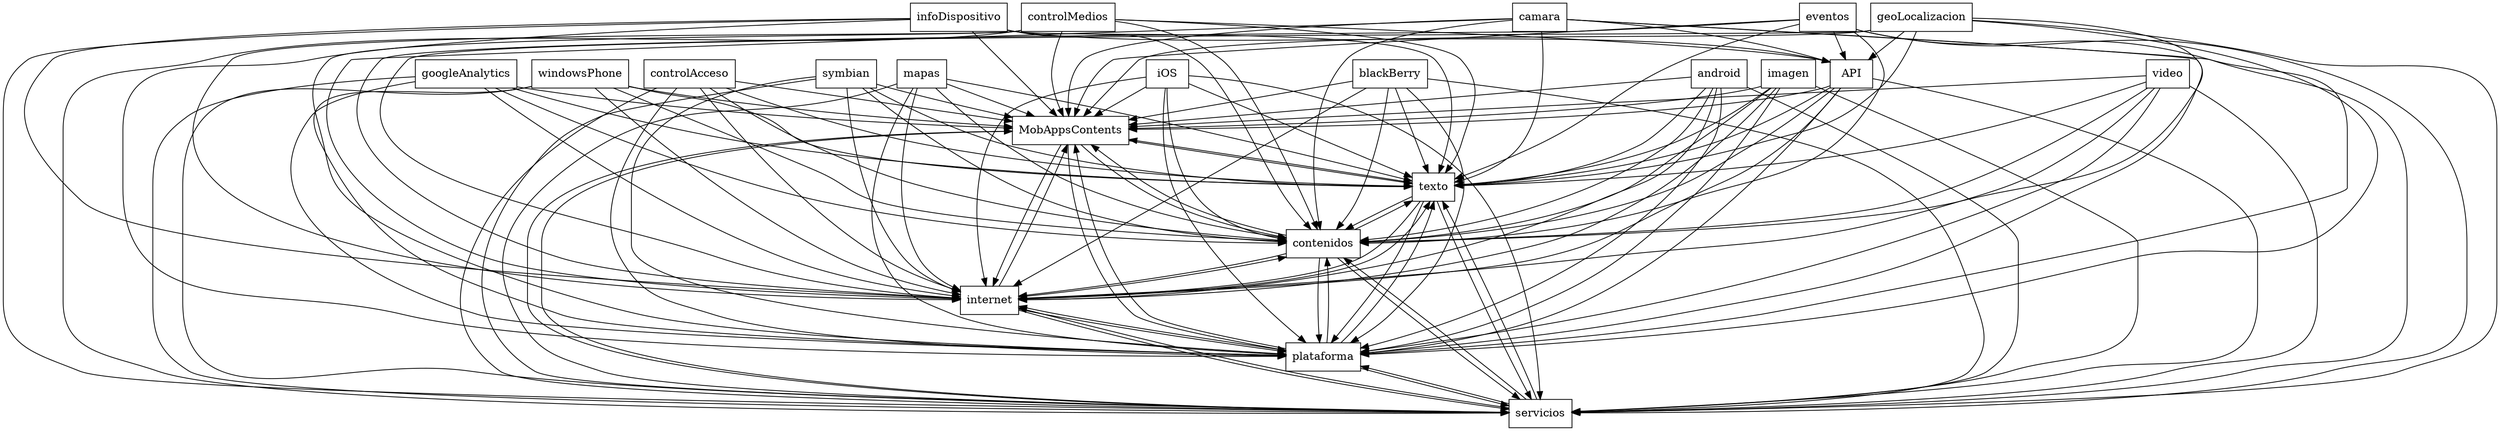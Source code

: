 digraph{
graph [rankdir=TB];
node [shape=box];
edge [arrowhead=normal];
0[label="symbian",]
1[label="MobAppsContents",]
2[label="mapas",]
3[label="android",]
4[label="googleAnalytics",]
5[label="texto",]
6[label="infoDispositivo",]
7[label="controlMedios",]
8[label="windowsPhone",]
9[label="controlAcceso",]
10[label="eventos",]
11[label="geoLocalizacion",]
12[label="servicios",]
13[label="API",]
14[label="imagen",]
15[label="plataforma",]
16[label="camara",]
17[label="internet",]
18[label="iOS",]
19[label="blackBerry",]
20[label="video",]
21[label="contenidos",]
0->1[label="",]
0->5[label="",]
0->12[label="",]
0->15[label="",]
0->17[label="",]
0->21[label="",]
1->5[label="",]
1->12[label="",]
1->15[label="",]
1->17[label="",]
1->21[label="",]
2->1[label="",]
2->5[label="",]
2->12[label="",]
2->15[label="",]
2->17[label="",]
2->21[label="",]
3->1[label="",]
3->5[label="",]
3->12[label="",]
3->15[label="",]
3->17[label="",]
3->21[label="",]
4->1[label="",]
4->5[label="",]
4->12[label="",]
4->15[label="",]
4->17[label="",]
4->21[label="",]
5->1[label="",]
5->12[label="",]
5->15[label="",]
5->17[label="",]
5->21[label="",]
6->1[label="",]
6->5[label="",]
6->12[label="",]
6->13[label="",]
6->15[label="",]
6->17[label="",]
6->21[label="",]
7->1[label="",]
7->5[label="",]
7->12[label="",]
7->13[label="",]
7->15[label="",]
7->17[label="",]
7->21[label="",]
8->1[label="",]
8->5[label="",]
8->12[label="",]
8->15[label="",]
8->17[label="",]
8->21[label="",]
9->1[label="",]
9->5[label="",]
9->12[label="",]
9->15[label="",]
9->17[label="",]
9->21[label="",]
10->1[label="",]
10->5[label="",]
10->12[label="",]
10->13[label="",]
10->15[label="",]
10->17[label="",]
10->21[label="",]
11->1[label="",]
11->5[label="",]
11->12[label="",]
11->13[label="",]
11->15[label="",]
11->17[label="",]
11->21[label="",]
12->1[label="",]
12->5[label="",]
12->15[label="",]
12->17[label="",]
12->21[label="",]
13->1[label="",]
13->5[label="",]
13->12[label="",]
13->15[label="",]
13->17[label="",]
13->21[label="",]
14->1[label="",]
14->5[label="",]
14->12[label="",]
14->15[label="",]
14->17[label="",]
14->21[label="",]
15->1[label="",]
15->5[label="",]
15->12[label="",]
15->17[label="",]
15->21[label="",]
16->1[label="",]
16->5[label="",]
16->12[label="",]
16->13[label="",]
16->15[label="",]
16->17[label="",]
16->21[label="",]
17->1[label="",]
17->5[label="",]
17->12[label="",]
17->15[label="",]
17->21[label="",]
18->1[label="",]
18->5[label="",]
18->12[label="",]
18->15[label="",]
18->17[label="",]
18->21[label="",]
19->1[label="",]
19->5[label="",]
19->12[label="",]
19->15[label="",]
19->17[label="",]
19->21[label="",]
20->1[label="",]
20->5[label="",]
20->12[label="",]
20->15[label="",]
20->17[label="",]
20->21[label="",]
21->1[label="",]
21->5[label="",]
21->12[label="",]
21->15[label="",]
21->17[label="",]
}
